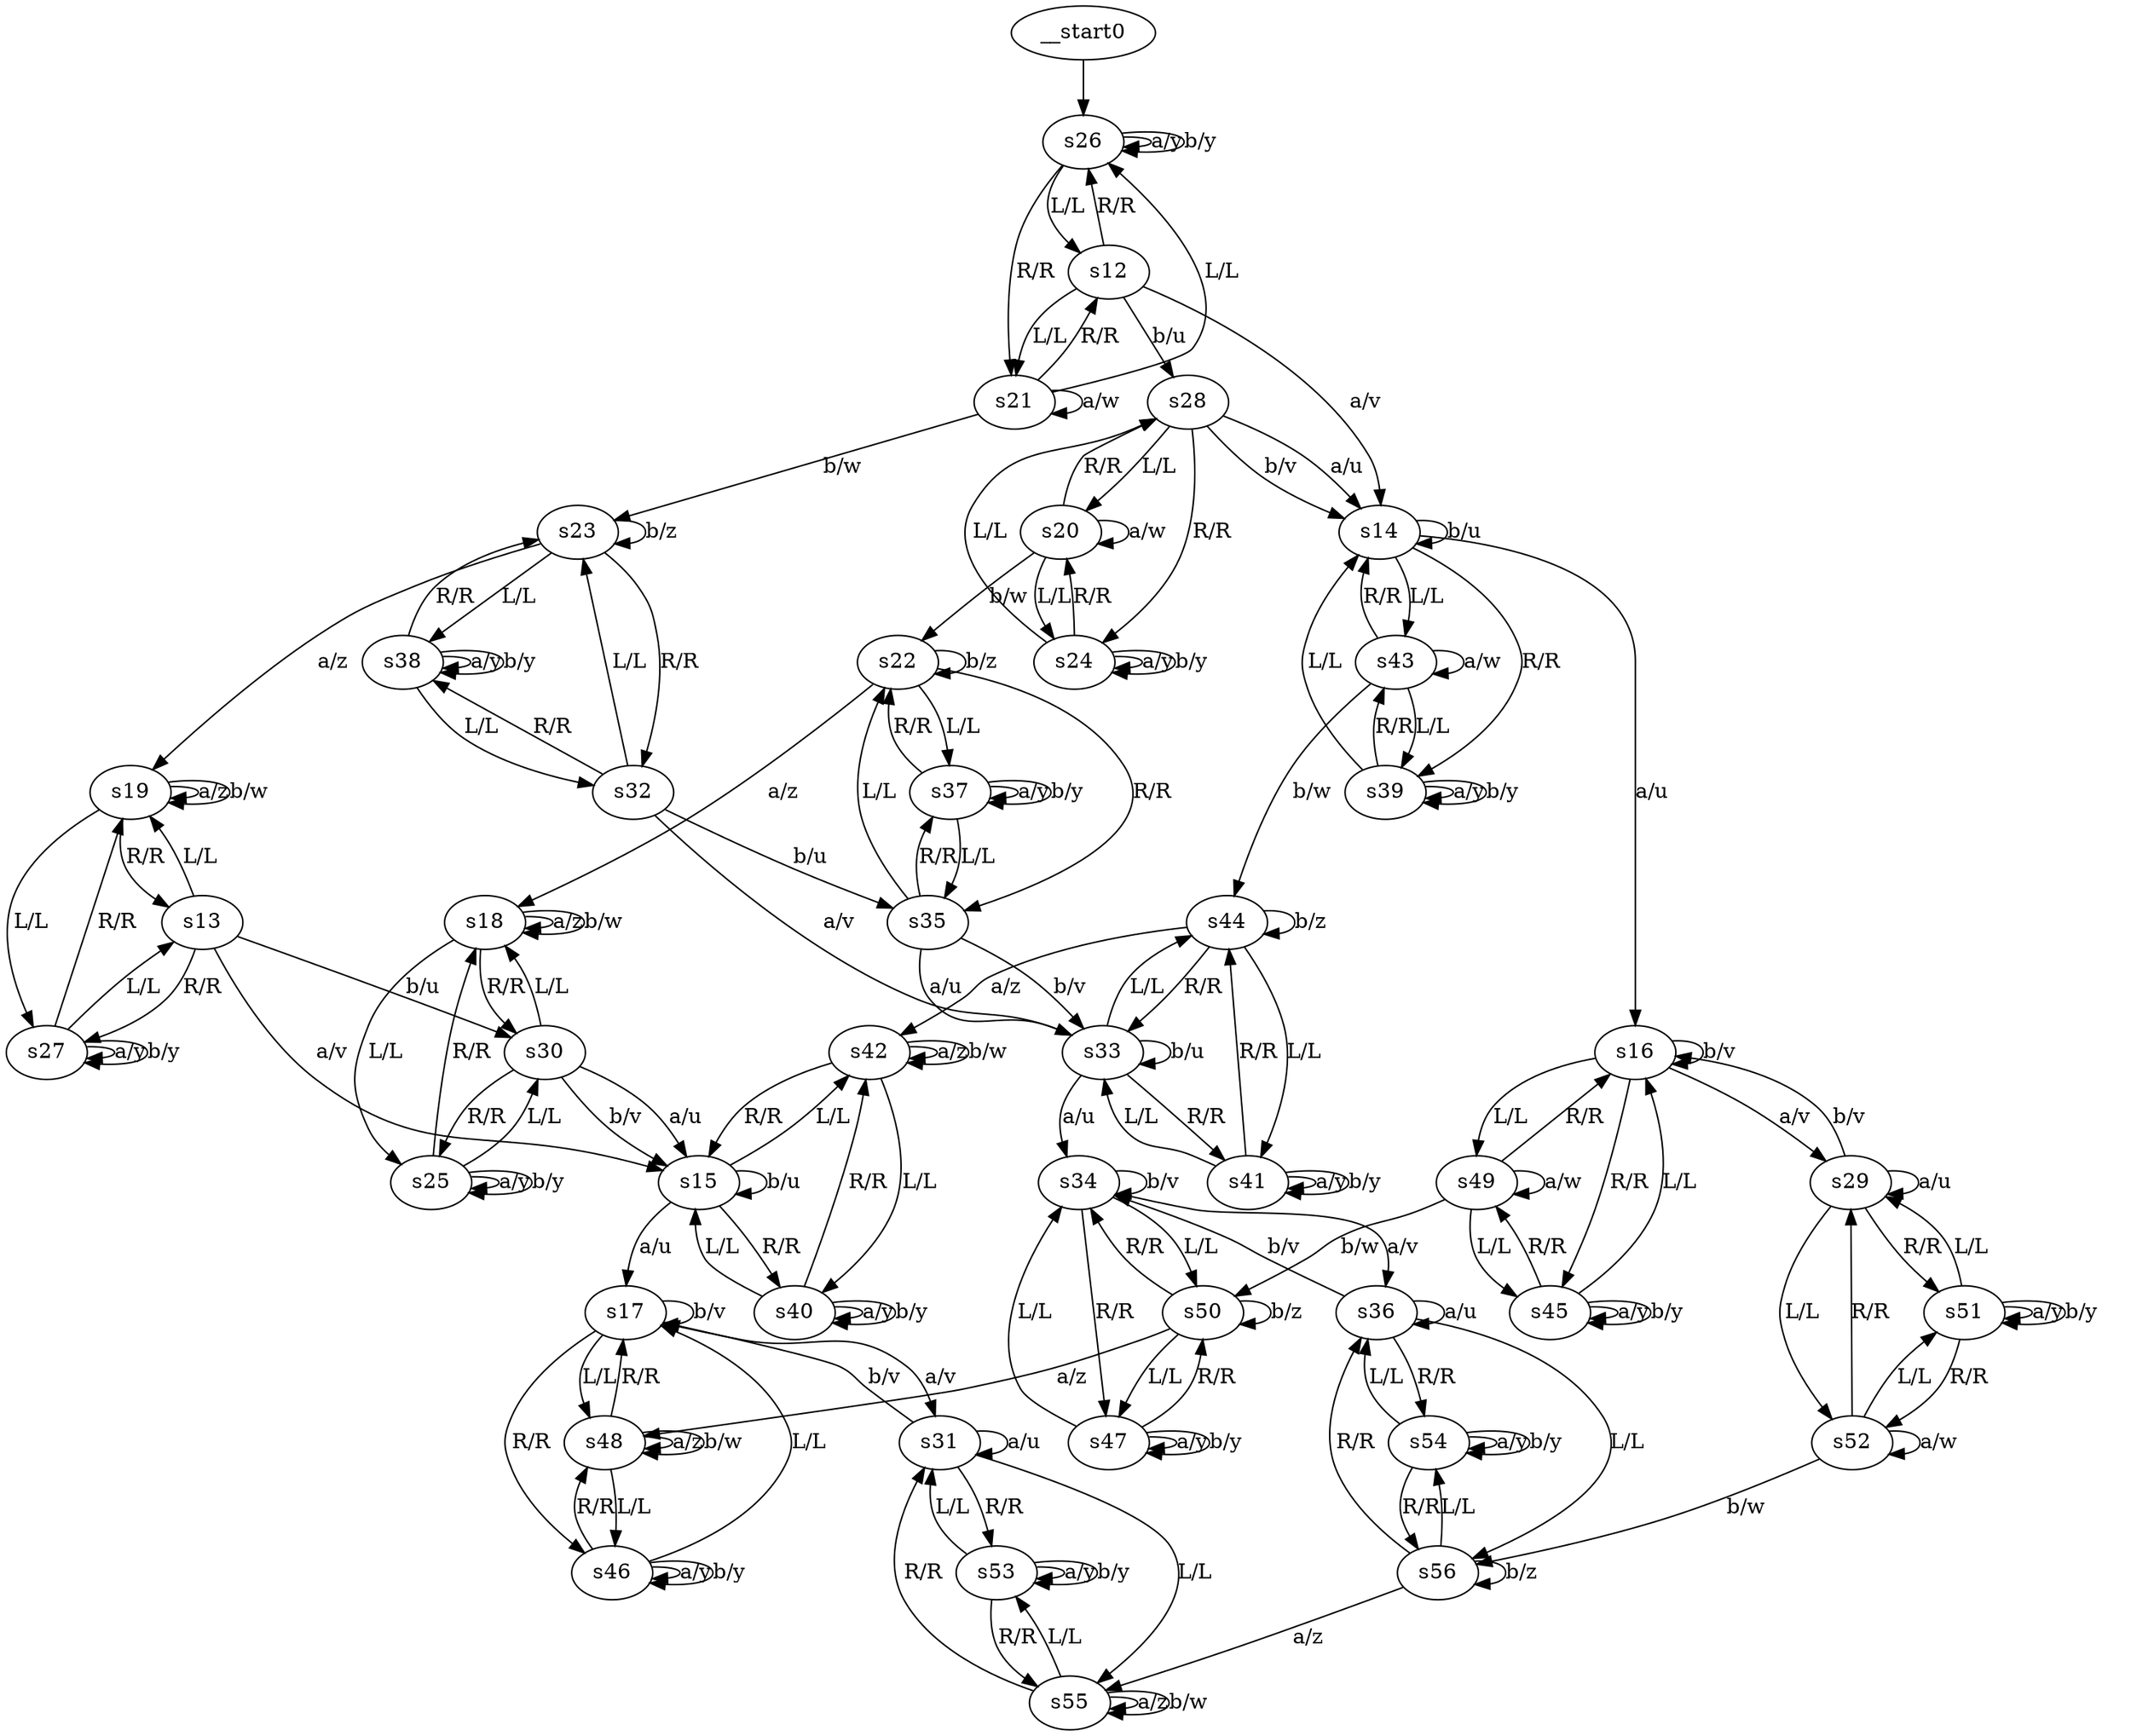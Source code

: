 digraph g {
  __start0 -> s26;

  s26 -> s12 [label="L/L"]
  s26 -> s21 [label="R/R"]
  s26 -> s26 [label="a/y"]
  s26 -> s26 [label="b/y"]
  s12 -> s21 [label="L/L"]
  s12 -> s26 [label="R/R"]
  s12 -> s14 [label="a/v"]
  s12 -> s28 [label="b/u"]
  s13 -> s19 [label="L/L"]
  s13 -> s27 [label="R/R"]
  s13 -> s15 [label="a/v"]
  s13 -> s30 [label="b/u"]
  s14 -> s43 [label="L/L"]
  s14 -> s39 [label="R/R"]
  s14 -> s16 [label="a/u"]
  s14 -> s14 [label="b/u"]
  s15 -> s42 [label="L/L"]
  s15 -> s40 [label="R/R"]
  s15 -> s17 [label="a/u"]
  s15 -> s15 [label="b/u"]
  s16 -> s49 [label="L/L"]
  s16 -> s45 [label="R/R"]
  s16 -> s29 [label="a/v"]
  s16 -> s16 [label="b/v"]
  s17 -> s48 [label="L/L"]
  s17 -> s46 [label="R/R"]
  s17 -> s31 [label="a/v"]
  s17 -> s17 [label="b/v"]
  s18 -> s25 [label="L/L"]
  s18 -> s30 [label="R/R"]
  s18 -> s18 [label="a/z"]
  s18 -> s18 [label="b/w"]
  s19 -> s27 [label="L/L"]
  s19 -> s13 [label="R/R"]
  s19 -> s19 [label="a/z"]
  s19 -> s19 [label="b/w"]
  s20 -> s24 [label="L/L"]
  s20 -> s28 [label="R/R"]
  s20 -> s20 [label="a/w"]
  s20 -> s22 [label="b/w"]
  s21 -> s26 [label="L/L"]
  s21 -> s12 [label="R/R"]
  s21 -> s21 [label="a/w"]
  s21 -> s23 [label="b/w"]
  s22 -> s37 [label="L/L"]
  s22 -> s35 [label="R/R"]
  s22 -> s18 [label="a/z"]
  s22 -> s22 [label="b/z"]
  s23 -> s38 [label="L/L"]
  s23 -> s32 [label="R/R"]
  s23 -> s19 [label="a/z"]
  s23 -> s23 [label="b/z"]
  s24 -> s28 [label="L/L"]
  s24 -> s20 [label="R/R"]
  s24 -> s24 [label="a/y"]
  s24 -> s24 [label="b/y"]
  s25 -> s30 [label="L/L"]
  s25 -> s18 [label="R/R"]
  s25 -> s25 [label="a/y"]
  s25 -> s25 [label="b/y"]
  s27 -> s13 [label="L/L"]
  s27 -> s19 [label="R/R"]
  s27 -> s27 [label="a/y"]
  s27 -> s27 [label="b/y"]
  s28 -> s20 [label="L/L"]
  s28 -> s24 [label="R/R"]
  s28 -> s14 [label="a/u"]
  s28 -> s14 [label="b/v"]
  s29 -> s52 [label="L/L"]
  s29 -> s51 [label="R/R"]
  s29 -> s29 [label="a/u"]
  s29 -> s16 [label="b/v"]
  s30 -> s18 [label="L/L"]
  s30 -> s25 [label="R/R"]
  s30 -> s15 [label="a/u"]
  s30 -> s15 [label="b/v"]
  s31 -> s55 [label="L/L"]
  s31 -> s53 [label="R/R"]
  s31 -> s31 [label="a/u"]
  s31 -> s17 [label="b/v"]
  s32 -> s23 [label="L/L"]
  s32 -> s38 [label="R/R"]
  s32 -> s33 [label="a/v"]
  s32 -> s35 [label="b/u"]
  s33 -> s44 [label="L/L"]
  s33 -> s41 [label="R/R"]
  s33 -> s34 [label="a/u"]
  s33 -> s33 [label="b/u"]
  s34 -> s50 [label="L/L"]
  s34 -> s47 [label="R/R"]
  s34 -> s36 [label="a/v"]
  s34 -> s34 [label="b/v"]
  s35 -> s22 [label="L/L"]
  s35 -> s37 [label="R/R"]
  s35 -> s33 [label="a/u"]
  s35 -> s33 [label="b/v"]
  s36 -> s56 [label="L/L"]
  s36 -> s54 [label="R/R"]
  s36 -> s36 [label="a/u"]
  s36 -> s34 [label="b/v"]
  s37 -> s35 [label="L/L"]
  s37 -> s22 [label="R/R"]
  s37 -> s37 [label="a/y"]
  s37 -> s37 [label="b/y"]
  s38 -> s32 [label="L/L"]
  s38 -> s23 [label="R/R"]
  s38 -> s38 [label="a/y"]
  s38 -> s38 [label="b/y"]
  s39 -> s14 [label="L/L"]
  s39 -> s43 [label="R/R"]
  s39 -> s39 [label="a/y"]
  s39 -> s39 [label="b/y"]
  s40 -> s15 [label="L/L"]
  s40 -> s42 [label="R/R"]
  s40 -> s40 [label="a/y"]
  s40 -> s40 [label="b/y"]
  s41 -> s33 [label="L/L"]
  s41 -> s44 [label="R/R"]
  s41 -> s41 [label="a/y"]
  s41 -> s41 [label="b/y"]
  s42 -> s40 [label="L/L"]
  s42 -> s15 [label="R/R"]
  s42 -> s42 [label="a/z"]
  s42 -> s42 [label="b/w"]
  s43 -> s39 [label="L/L"]
  s43 -> s14 [label="R/R"]
  s43 -> s43 [label="a/w"]
  s43 -> s44 [label="b/w"]
  s44 -> s41 [label="L/L"]
  s44 -> s33 [label="R/R"]
  s44 -> s42 [label="a/z"]
  s44 -> s44 [label="b/z"]
  s45 -> s16 [label="L/L"]
  s45 -> s49 [label="R/R"]
  s45 -> s45 [label="a/y"]
  s45 -> s45 [label="b/y"]
  s46 -> s17 [label="L/L"]
  s46 -> s48 [label="R/R"]
  s46 -> s46 [label="a/y"]
  s46 -> s46 [label="b/y"]
  s47 -> s34 [label="L/L"]
  s47 -> s50 [label="R/R"]
  s47 -> s47 [label="a/y"]
  s47 -> s47 [label="b/y"]
  s48 -> s46 [label="L/L"]
  s48 -> s17 [label="R/R"]
  s48 -> s48 [label="a/z"]
  s48 -> s48 [label="b/w"]
  s49 -> s45 [label="L/L"]
  s49 -> s16 [label="R/R"]
  s49 -> s49 [label="a/w"]
  s49 -> s50 [label="b/w"]
  s50 -> s47 [label="L/L"]
  s50 -> s34 [label="R/R"]
  s50 -> s48 [label="a/z"]
  s50 -> s50 [label="b/z"]
  s51 -> s29 [label="L/L"]
  s51 -> s52 [label="R/R"]
  s51 -> s51 [label="a/y"]
  s51 -> s51 [label="b/y"]
  s52 -> s51 [label="L/L"]
  s52 -> s29 [label="R/R"]
  s52 -> s52 [label="a/w"]
  s52 -> s56 [label="b/w"]
  s53 -> s31 [label="L/L"]
  s53 -> s55 [label="R/R"]
  s53 -> s53 [label="a/y"]
  s53 -> s53 [label="b/y"]
  s54 -> s36 [label="L/L"]
  s54 -> s56 [label="R/R"]
  s54 -> s54 [label="a/y"]
  s54 -> s54 [label="b/y"]
  s55 -> s53 [label="L/L"]
  s55 -> s31 [label="R/R"]
  s55 -> s55 [label="a/z"]
  s55 -> s55 [label="b/w"]
  s56 -> s54 [label="L/L"]
  s56 -> s36 [label="R/R"]
  s56 -> s55 [label="a/z"]
  s56 -> s56 [label="b/z"]
}
